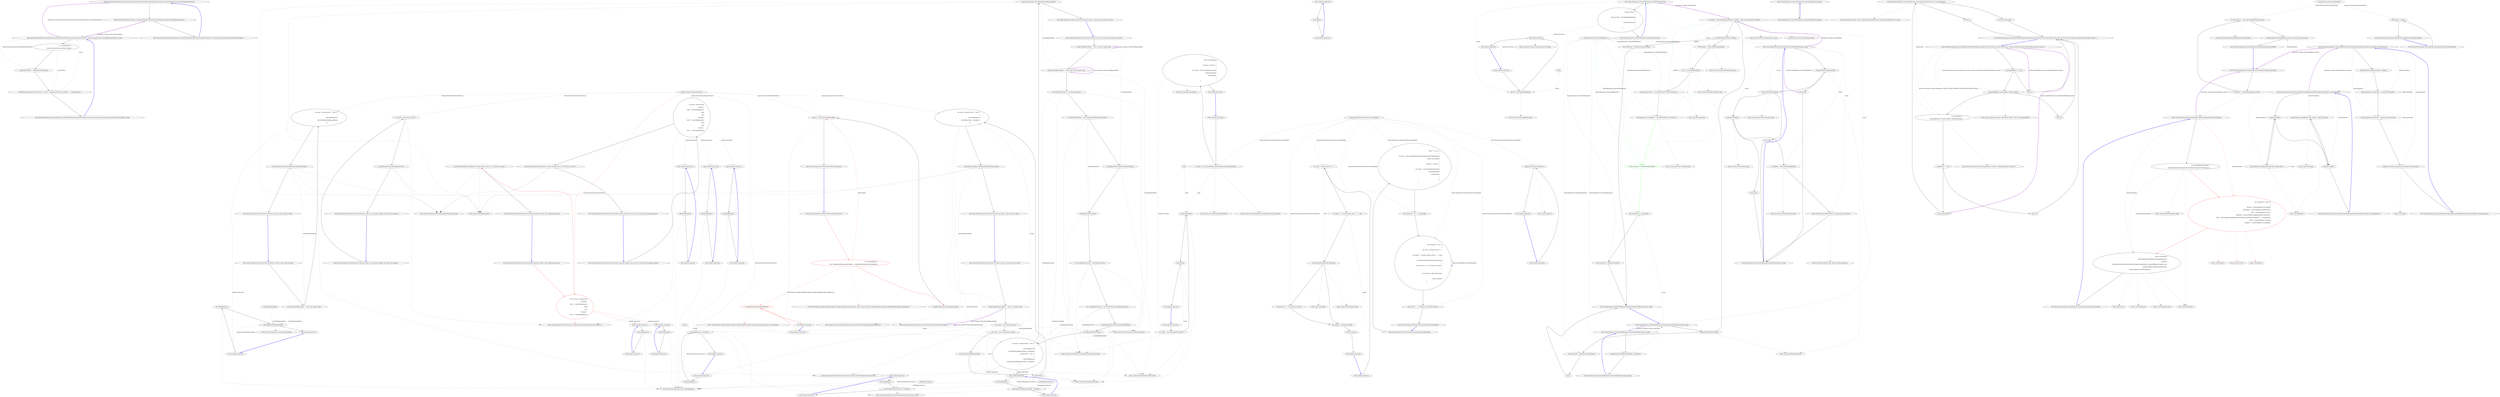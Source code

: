 digraph  {
n0 [cluster="Nancy.Testing.BrowserContextExtensions.MultiPartFormData(Nancy.Testing.BrowserContext, Nancy.Testing.BrowserContextMultipartFormData)", label="Entry Nancy.Testing.BrowserContextExtensions.MultiPartFormData(Nancy.Testing.BrowserContext, Nancy.Testing.BrowserContextMultipartFormData)", span="12-12"];
n1 [cluster="Nancy.Testing.BrowserContextExtensions.MultiPartFormData(Nancy.Testing.BrowserContext, Nancy.Testing.BrowserContextMultipartFormData)", label="MultiPartFormData(browserContext, multipartFormData, BrowserContextMultipartFormData.DefaultBoundaryName)", span="14-14"];
n2 [cluster="Nancy.Testing.BrowserContextExtensions.MultiPartFormData(Nancy.Testing.BrowserContext, Nancy.Testing.BrowserContextMultipartFormData)", label="Exit Nancy.Testing.BrowserContextExtensions.MultiPartFormData(Nancy.Testing.BrowserContext, Nancy.Testing.BrowserContextMultipartFormData)", span="12-12"];
n3 [cluster="Nancy.Testing.BrowserContextExtensions.MultiPartFormData(Nancy.Testing.BrowserContext, Nancy.Testing.BrowserContextMultipartFormData, string)", label="Entry Nancy.Testing.BrowserContextExtensions.MultiPartFormData(Nancy.Testing.BrowserContext, Nancy.Testing.BrowserContextMultipartFormData, string)", span="23-23"];
n4 [cluster="Nancy.Testing.BrowserContextExtensions.MultiPartFormData(Nancy.Testing.BrowserContext, Nancy.Testing.BrowserContextMultipartFormData, string)", label="var contextValues =\r\n                (IBrowserContextValues)browserContext", span="25-26"];
n5 [cluster="Nancy.Testing.BrowserContextExtensions.MultiPartFormData(Nancy.Testing.BrowserContext, Nancy.Testing.BrowserContextMultipartFormData, string)", label="contextValues.Body = multipartFormData.Body", span="28-28"];
n6 [cluster="Nancy.Testing.BrowserContextExtensions.MultiPartFormData(Nancy.Testing.BrowserContext, Nancy.Testing.BrowserContextMultipartFormData, string)", label="contextValues.Headers[''Content-Type''] = new[] { ''multipart/form-data; boundary='' + boundaryName }", span="29-29"];
n7 [cluster="Nancy.Testing.BrowserContextExtensions.MultiPartFormData(Nancy.Testing.BrowserContext, Nancy.Testing.BrowserContextMultipartFormData, string)", label="Exit Nancy.Testing.BrowserContextExtensions.MultiPartFormData(Nancy.Testing.BrowserContext, Nancy.Testing.BrowserContextMultipartFormData, string)", span="23-23"];
m0_43 [cluster="Nancy.Testing.BrowserContext.Body(System.IO.Stream, string)", file="BrowserFixture.cs", label="Entry Nancy.Testing.BrowserContext.Body(System.IO.Stream, string)", span="70-70"];
m0_70 [cluster="Nancy.Testing.Browser.Get(string, System.Action<Nancy.Testing.BrowserContext>)", file="BrowserFixture.cs", label="Entry Nancy.Testing.Browser.Get(string, System.Action<Nancy.Testing.BrowserContext>)", span="50-50"];
m0_66 [cluster="Nancy.Testing.Tests.BrowserFixture.Should_maintain_cookies_when_chaining_requests()", file="BrowserFixture.cs", label="Entry Nancy.Testing.Tests.BrowserFixture.Should_maintain_cookies_when_chaining_requests()", span="90-90"];
m0_67 [cluster="Nancy.Testing.Tests.BrowserFixture.Should_maintain_cookies_when_chaining_requests()", color=red, community=0, file="BrowserFixture.cs", label="16: var result = browser.Get(\r\n                    ''/session'', \r\n                    with => with.HttpRequest())\r\n                .Then\r\n                .Get(\r\n                    ''/session'', \r\n                    with => with.HttpRequest())", span="94-100"];
m0_68 [cluster="Nancy.Testing.Tests.BrowserFixture.Should_maintain_cookies_when_chaining_requests()", file="BrowserFixture.cs", label="result.Body.AsString().ShouldEqual(''Current session value is: I've created a session!'')", span="102-102"];
m0_69 [cluster="Nancy.Testing.Tests.BrowserFixture.Should_maintain_cookies_when_chaining_requests()", file="BrowserFixture.cs", label="Exit Nancy.Testing.Tests.BrowserFixture.Should_maintain_cookies_when_chaining_requests()", span="90-90"];
m0_17 [cluster="Nancy.Testing.Browser.Post(string, System.Action<Nancy.Testing.BrowserContext>)", file="BrowserFixture.cs", label="Entry Nancy.Testing.Browser.Post(string, System.Action<Nancy.Testing.BrowserContext>)", span="94-94"];
m0_24 [cluster="Nancy.Testing.BrowserContext.HttpRequest()", file="BrowserFixture.cs", label="Entry Nancy.Testing.BrowserContext.HttpRequest()", span="116-116"];
m0_123 [cluster="object.ToString()", file="BrowserFixture.cs", label="Entry object.ToString()", span="0-0"];
m0_19 [cluster="object.ShouldEqual(object)", file="BrowserFixture.cs", label="Entry object.ShouldEqual(object)", span="80-80"];
m0_77 [cluster="Nancy.Testing.Tests.BrowserFixture.Should_maintain_cookies_even_if_not_set_on_directly_preceding_request()", file="BrowserFixture.cs", label="Entry Nancy.Testing.Tests.BrowserFixture.Should_maintain_cookies_even_if_not_set_on_directly_preceding_request()", span="106-106"];
m0_78 [cluster="Nancy.Testing.Tests.BrowserFixture.Should_maintain_cookies_even_if_not_set_on_directly_preceding_request()", file="BrowserFixture.cs", label="var result = browser.Get(\r\n                    ''/session'',\r\n                    with => with.HttpRequest())\r\n                .Then\r\n                .Get(\r\n                    ''/nothing'',\r\n                    with => with.HttpRequest())\r\n                .Then\r\n                .Get(\r\n                    ''/session'',\r\n                    with => with.HttpRequest())", span="110-120"];
m0_79 [cluster="Nancy.Testing.Tests.BrowserFixture.Should_maintain_cookies_even_if_not_set_on_directly_preceding_request()", file="BrowserFixture.cs", label="result.Body.AsString().ShouldEqual(''Current session value is: I've created a session!'')", span="122-122"];
m0_80 [cluster="Nancy.Testing.Tests.BrowserFixture.Should_maintain_cookies_even_if_not_set_on_directly_preceding_request()", file="BrowserFixture.cs", label="Exit Nancy.Testing.Tests.BrowserFixture.Should_maintain_cookies_even_if_not_set_on_directly_preceding_request()", span="106-106"];
m0_18 [cluster="Nancy.Testing.BrowserResponseBodyWrapper.AsString()", file="BrowserFixture.cs", label="Entry Nancy.Testing.BrowserResponseBodyWrapper.AsString()", span="30-30"];
m0_94 [cluster="Nancy.Testing.Tests.BrowserFixture.EchoModule.EchoModule()", file="BrowserFixture.cs", label="Entry Nancy.Testing.Tests.BrowserFixture.EchoModule.EchoModule()", span="135-135"];
m0_95 [cluster="Nancy.Testing.Tests.BrowserFixture.EchoModule.EchoModule()", file="BrowserFixture.cs", label="Post[''/''] = ctx =>\r\n                    {\r\n                        var body = new StreamReader(Context.Request.Body).ReadToEnd();\r\n                        return new Response\r\n                                {\r\n                                    Contents = stream =>\r\n                                                {\r\n                                                    var writer = new StreamWriter(stream);\r\n                                                    writer.Write(body);\r\n                                                    writer.Flush();\r\n                                                }\r\n                                };\r\n                    }", span="138-150"];
m0_96 [cluster="Nancy.Testing.Tests.BrowserFixture.EchoModule.EchoModule()", file="BrowserFixture.cs", label="Get[''/nothing''] = ctx => string.Empty", span="152-152"];
m0_97 [cluster="Nancy.Testing.Tests.BrowserFixture.EchoModule.EchoModule()", file="BrowserFixture.cs", label="Get[''/session''] = ctx =>\r\n                    {\r\n                        var value = Session[''moo''] ?? '''';\r\n\r\n                        var output = ''Current session value is: '' + value;\r\n\r\n                        if (string.IsNullOrEmpty(value.ToString()))\r\n                        {\r\n                            Session[''moo''] = ''I've created a session!'';\r\n                        }\r\n\r\n                        var response = (Response)output;\r\n\r\n                        return response;\r\n                    }", span="154-168"];
m0_98 [cluster="Nancy.Testing.Tests.BrowserFixture.EchoModule.EchoModule()", file="BrowserFixture.cs", label="Get[''/type''] = _ => Request.Url.Scheme.ToLower()", span="170-170"];
m0_99 [cluster="Nancy.Testing.Tests.BrowserFixture.EchoModule.EchoModule()", file="BrowserFixture.cs", label="Exit Nancy.Testing.Tests.BrowserFixture.EchoModule.EchoModule()", span="135-135"];
m0_26 [cluster="Nancy.Testing.Tests.BrowserFixture.Should_be_able_to_send_stream_in_body()", file="BrowserFixture.cs", label="Entry Nancy.Testing.Tests.BrowserFixture.Should_be_able_to_send_stream_in_body()", span="40-40"];
m0_27 [cluster="Nancy.Testing.Tests.BrowserFixture.Should_be_able_to_send_stream_in_body()", file="BrowserFixture.cs", label="string thisIsMyRequestBody = ''This is my request body''", span="43-43"];
m0_28 [cluster="Nancy.Testing.Tests.BrowserFixture.Should_be_able_to_send_stream_in_body()", file="BrowserFixture.cs", label="var stream = new MemoryStream()", span="44-44"];
m0_30 [cluster="Nancy.Testing.Tests.BrowserFixture.Should_be_able_to_send_stream_in_body()", file="BrowserFixture.cs", label="writer.Write(thisIsMyRequestBody)", span="46-46"];
m0_33 [cluster="Nancy.Testing.Tests.BrowserFixture.Should_be_able_to_send_stream_in_body()", file="BrowserFixture.cs", label="result.Body.AsString().ShouldEqual(thisIsMyRequestBody)", span="56-56"];
m0_29 [cluster="Nancy.Testing.Tests.BrowserFixture.Should_be_able_to_send_stream_in_body()", file="BrowserFixture.cs", label="var writer = new StreamWriter(stream)", span="45-45"];
m0_32 [cluster="Nancy.Testing.Tests.BrowserFixture.Should_be_able_to_send_stream_in_body()", file="BrowserFixture.cs", label="var result = browser.Post(''/'', with =>\r\n                                           {\r\n                                               with.HttpRequest();\r\n                                               with.Body(stream, ''text/plain'');\r\n                                           })", span="49-53"];
m0_31 [cluster="Nancy.Testing.Tests.BrowserFixture.Should_be_able_to_send_stream_in_body()", file="BrowserFixture.cs", label="writer.Flush()", span="47-47"];
m0_34 [cluster="Nancy.Testing.Tests.BrowserFixture.Should_be_able_to_send_stream_in_body()", file="BrowserFixture.cs", label="Exit Nancy.Testing.Tests.BrowserFixture.Should_be_able_to_send_stream_in_body()", span="40-40"];
m0_36 [cluster="System.IO.StreamWriter.StreamWriter(System.IO.Stream)", file="BrowserFixture.cs", label="Entry System.IO.StreamWriter.StreamWriter(System.IO.Stream)", span="0-0"];
m0_124 [cluster="string.IsNullOrEmpty(string)", file="BrowserFixture.cs", label="Entry string.IsNullOrEmpty(string)", span="0-0"];
m0_44 [cluster="Nancy.Testing.Tests.BrowserFixture.Should_be_able_to_continue_with_another_request()", file="BrowserFixture.cs", label="Entry Nancy.Testing.Tests.BrowserFixture.Should_be_able_to_continue_with_another_request()", span="60-60"];
m0_45 [cluster="Nancy.Testing.Tests.BrowserFixture.Should_be_able_to_continue_with_another_request()", file="BrowserFixture.cs", label="string FirstRequestBody = ''This is my first request body''", span="63-63"];
m0_46 [cluster="Nancy.Testing.Tests.BrowserFixture.Should_be_able_to_continue_with_another_request()", file="BrowserFixture.cs", label="string SecondRequestBody = ''This is my second request body''", span="64-64"];
m0_49 [cluster="Nancy.Testing.Tests.BrowserFixture.Should_be_able_to_continue_with_another_request()", file="BrowserFixture.cs", label="firstRequestWriter.Write(FirstRequestBody)", span="67-67"];
m0_47 [cluster="Nancy.Testing.Tests.BrowserFixture.Should_be_able_to_continue_with_another_request()", file="BrowserFixture.cs", label="var firstRequestStream = new MemoryStream()", span="65-65"];
m0_53 [cluster="Nancy.Testing.Tests.BrowserFixture.Should_be_able_to_continue_with_another_request()", file="BrowserFixture.cs", label="secondRequestWriter.Write(SecondRequestBody)", span="71-71"];
m0_56 [cluster="Nancy.Testing.Tests.BrowserFixture.Should_be_able_to_continue_with_another_request()", file="BrowserFixture.cs", label="result.Body.AsString().ShouldEqual(SecondRequestBody)", span="86-86"];
m0_48 [cluster="Nancy.Testing.Tests.BrowserFixture.Should_be_able_to_continue_with_another_request()", file="BrowserFixture.cs", label="var firstRequestWriter = new StreamWriter(firstRequestStream)", span="66-66"];
m0_55 [cluster="Nancy.Testing.Tests.BrowserFixture.Should_be_able_to_continue_with_another_request()", file="BrowserFixture.cs", label="var result = browser.Post(''/'', with =>\r\n            {\r\n                with.HttpRequest();\r\n                with.Body(firstRequestStream, ''text/plain'');\r\n            }).Then.Post(''/'', with =>\r\n            {\r\n                with.HttpRequest();\r\n                with.Body(secondRequestStream, ''text/plain'');\r\n            })", span="75-83"];
m0_50 [cluster="Nancy.Testing.Tests.BrowserFixture.Should_be_able_to_continue_with_another_request()", file="BrowserFixture.cs", label="firstRequestWriter.Flush()", span="68-68"];
m0_51 [cluster="Nancy.Testing.Tests.BrowserFixture.Should_be_able_to_continue_with_another_request()", file="BrowserFixture.cs", label="var secondRequestStream = new MemoryStream()", span="69-69"];
m0_52 [cluster="Nancy.Testing.Tests.BrowserFixture.Should_be_able_to_continue_with_another_request()", file="BrowserFixture.cs", label="var secondRequestWriter = new StreamWriter(secondRequestStream)", span="70-70"];
m0_54 [cluster="Nancy.Testing.Tests.BrowserFixture.Should_be_able_to_continue_with_another_request()", file="BrowserFixture.cs", label="secondRequestWriter.Flush()", span="72-72"];
m0_57 [cluster="Nancy.Testing.Tests.BrowserFixture.Should_be_able_to_continue_with_another_request()", file="BrowserFixture.cs", label="Exit Nancy.Testing.Tests.BrowserFixture.Should_be_able_to_continue_with_another_request()", span="60-60"];
m0_125 [cluster="lambda expression", file="BrowserFixture.cs", label="Entry lambda expression", span="170-170"];
m0_9 [cluster="lambda expression", color=red, community=0, file="BrowserFixture.cs", label="0: config.Modules(typeof (EchoModule))", span="15-15"];
m0_8 [cluster="lambda expression", file="BrowserFixture.cs", label="Entry lambda expression", span="15-15"];
m0_10 [cluster="lambda expression", file="BrowserFixture.cs", label="Exit lambda expression", span="15-15"];
m0_22 [cluster="lambda expression", file="BrowserFixture.cs", label="with.Body(thisIsMyRequestBody)", span="32-32"];
m0_20 [cluster="lambda expression", file="BrowserFixture.cs", label="Entry lambda expression", span="29-33"];
m0_21 [cluster="lambda expression", file="BrowserFixture.cs", label="with.HttpRequest()", span="31-31"];
m0_23 [cluster="lambda expression", file="BrowserFixture.cs", label="Exit lambda expression", span="29-33"];
m0_41 [cluster="lambda expression", file="BrowserFixture.cs", label="with.Body(stream, ''text/plain'')", span="52-52"];
m0_39 [cluster="lambda expression", file="BrowserFixture.cs", label="Entry lambda expression", span="49-53"];
m0_40 [cluster="lambda expression", file="BrowserFixture.cs", label="with.HttpRequest()", span="51-51"];
m0_42 [cluster="lambda expression", file="BrowserFixture.cs", label="Exit lambda expression", span="49-53"];
m0_60 [cluster="lambda expression", file="BrowserFixture.cs", label="with.Body(firstRequestStream, ''text/plain'')", span="78-78"];
m0_64 [cluster="lambda expression", file="BrowserFixture.cs", label="with.Body(secondRequestStream, ''text/plain'')", span="82-82"];
m0_58 [cluster="lambda expression", file="BrowserFixture.cs", label="Entry lambda expression", span="75-79"];
m0_62 [cluster="lambda expression", file="BrowserFixture.cs", label="Entry lambda expression", span="79-83"];
m0_59 [cluster="lambda expression", file="BrowserFixture.cs", label="with.HttpRequest()", span="77-77"];
m0_61 [cluster="lambda expression", file="BrowserFixture.cs", label="Exit lambda expression", span="75-79"];
m0_63 [cluster="lambda expression", file="BrowserFixture.cs", label="with.HttpRequest()", span="81-81"];
m0_65 [cluster="lambda expression", file="BrowserFixture.cs", label="Exit lambda expression", span="79-83"];
m0_71 [cluster="lambda expression", file="BrowserFixture.cs", label="Entry lambda expression", span="96-96"];
m0_74 [cluster="lambda expression", file="BrowserFixture.cs", label="Entry lambda expression", span="100-100"];
m0_72 [cluster="lambda expression", file="BrowserFixture.cs", label="with.HttpRequest()", span="96-96"];
m0_73 [cluster="lambda expression", file="BrowserFixture.cs", label="Exit lambda expression", span="96-96"];
m0_75 [cluster="lambda expression", file="BrowserFixture.cs", label="with.HttpRequest()", span="100-100"];
m0_76 [cluster="lambda expression", file="BrowserFixture.cs", label="Exit lambda expression", span="100-100"];
m0_81 [cluster="lambda expression", file="BrowserFixture.cs", label="Entry lambda expression", span="112-112"];
m0_84 [cluster="lambda expression", file="BrowserFixture.cs", label="Entry lambda expression", span="116-116"];
m0_87 [cluster="lambda expression", file="BrowserFixture.cs", label="Entry lambda expression", span="120-120"];
m0_82 [cluster="lambda expression", file="BrowserFixture.cs", label="with.HttpRequest()", span="112-112"];
m0_83 [cluster="lambda expression", file="BrowserFixture.cs", label="Exit lambda expression", span="112-112"];
m0_85 [cluster="lambda expression", file="BrowserFixture.cs", label="with.HttpRequest()", span="116-116"];
m0_86 [cluster="lambda expression", file="BrowserFixture.cs", label="Exit lambda expression", span="116-116"];
m0_88 [cluster="lambda expression", file="BrowserFixture.cs", label="with.HttpRequest()", span="120-120"];
m0_89 [cluster="lambda expression", file="BrowserFixture.cs", label="Exit lambda expression", span="120-120"];
m0_100 [cluster="lambda expression", file="BrowserFixture.cs", label="Entry lambda expression", span="138-150"];
m0_101 [cluster="lambda expression", file="BrowserFixture.cs", label="var body = new StreamReader(Context.Request.Body).ReadToEnd()", span="140-140"];
m0_102 [cluster="lambda expression", file="BrowserFixture.cs", label="return new Response\r\n                                {\r\n                                    Contents = stream =>\r\n                                                {\r\n                                                    var writer = new StreamWriter(stream);\r\n                                                    writer.Write(body);\r\n                                                    writer.Flush();\r\n                                                }\r\n                                };", span="141-149"];
m0_109 [cluster="lambda expression", file="BrowserFixture.cs", label="writer.Write(body)", span="146-146"];
m0_103 [cluster="lambda expression", file="BrowserFixture.cs", label="Exit lambda expression", span="138-150"];
m0_108 [cluster="lambda expression", file="BrowserFixture.cs", label="var writer = new StreamWriter(stream)", span="145-145"];
m0_107 [cluster="lambda expression", file="BrowserFixture.cs", label="Entry lambda expression", span="143-148"];
m0_110 [cluster="lambda expression", file="BrowserFixture.cs", label="writer.Flush()", span="147-147"];
m0_111 [cluster="lambda expression", file="BrowserFixture.cs", label="Exit lambda expression", span="143-148"];
m0_112 [cluster="lambda expression", file="BrowserFixture.cs", label="Entry lambda expression", span="152-152"];
m0_113 [cluster="lambda expression", file="BrowserFixture.cs", label="string.Empty", span="152-152"];
m0_114 [cluster="lambda expression", file="BrowserFixture.cs", label="Exit lambda expression", span="152-152"];
m0_115 [cluster="lambda expression", file="BrowserFixture.cs", label="Entry lambda expression", span="154-168"];
m0_116 [cluster="lambda expression", file="BrowserFixture.cs", label="var value = Session[''moo''] ?? ''''", span="156-156"];
m0_117 [cluster="lambda expression", file="BrowserFixture.cs", label="var output = ''Current session value is: '' + value", span="158-158"];
m0_118 [cluster="lambda expression", file="BrowserFixture.cs", label="string.IsNullOrEmpty(value.ToString())", span="160-160"];
m0_120 [cluster="lambda expression", file="BrowserFixture.cs", label="var response = (Response)output", span="165-165"];
m0_119 [cluster="lambda expression", file="BrowserFixture.cs", label="Session[''moo''] = ''I've created a session!''", span="162-162"];
m0_121 [cluster="lambda expression", file="BrowserFixture.cs", label="return response;", span="167-167"];
m0_122 [cluster="lambda expression", file="BrowserFixture.cs", label="Exit lambda expression", span="154-168"];
m0_126 [cluster="lambda expression", file="BrowserFixture.cs", label="Request.Url.Scheme.ToLower()", span="170-170"];
m0_127 [cluster="lambda expression", file="BrowserFixture.cs", label="Exit lambda expression", span="170-170"];
m0_90 [cluster="Nancy.Testing.Tests.BrowserFixture.Should_be_able_to_not_specify_delegate_for_basic_http_request()", file="BrowserFixture.cs", label="Entry Nancy.Testing.Tests.BrowserFixture.Should_be_able_to_not_specify_delegate_for_basic_http_request()", span="126-126"];
m0_91 [cluster="Nancy.Testing.Tests.BrowserFixture.Should_be_able_to_not_specify_delegate_for_basic_http_request()", file="BrowserFixture.cs", label="var result = browser.Get(''/type'')", span="128-128"];
m0_92 [cluster="Nancy.Testing.Tests.BrowserFixture.Should_be_able_to_not_specify_delegate_for_basic_http_request()", file="BrowserFixture.cs", label="result.Body.AsString().ShouldEqual(''http'')", span="130-130"];
m0_93 [cluster="Nancy.Testing.Tests.BrowserFixture.Should_be_able_to_not_specify_delegate_for_basic_http_request()", file="BrowserFixture.cs", label="Exit Nancy.Testing.Tests.BrowserFixture.Should_be_able_to_not_specify_delegate_for_basic_http_request()", span="126-126"];
m0_35 [cluster="System.IO.MemoryStream.MemoryStream()", file="BrowserFixture.cs", label="Entry System.IO.MemoryStream.MemoryStream()", span="0-0"];
m0_37 [cluster="System.IO.StreamWriter.Write(string)", file="BrowserFixture.cs", label="Entry System.IO.StreamWriter.Write(string)", span="0-0"];
m0_104 [cluster="System.IO.StreamReader.StreamReader(System.IO.Stream)", file="BrowserFixture.cs", label="Entry System.IO.StreamReader.StreamReader(System.IO.Stream)", span="0-0"];
m0_38 [cluster="System.IO.StreamWriter.Flush()", file="BrowserFixture.cs", label="Entry System.IO.StreamWriter.Flush()", span="0-0"];
m0_5 [cluster="Nancy.Testing.ConfigurableBootstrapper.ConfigurableBootstrapper(System.Action<Nancy.Testing.ConfigurableBootstrapper.ConfigurableBoostrapperConfigurator>)", file="BrowserFixture.cs", label="Entry Nancy.Testing.ConfigurableBootstrapper.ConfigurableBootstrapper(System.Action<Nancy.Testing.ConfigurableBootstrapper.ConfigurableBoostrapperConfigurator>)", span="38-38"];
m0_11 [cluster="Nancy.Testing.ConfigurableBootstrapper.ConfigurableBoostrapperConfigurator.Modules(params System.Type[])", file="BrowserFixture.cs", label="Entry Nancy.Testing.ConfigurableBootstrapper.ConfigurableBoostrapperConfigurator.Modules(params System.Type[])", span="543-543"];
m0_0 [cluster="Nancy.Testing.Tests.BrowserFixture.BrowserFixture()", file="BrowserFixture.cs", label="Entry Nancy.Testing.Tests.BrowserFixture.BrowserFixture()", span="12-12"];
m0_1 [cluster="Nancy.Testing.Tests.BrowserFixture.BrowserFixture()", color=red, community=0, file="BrowserFixture.cs", label="0: var bootstrapper =\r\n                new ConfigurableBootstrapper(config => config.Modules(typeof (EchoModule)))", span="14-15"];
m0_2 [cluster="Nancy.Testing.Tests.BrowserFixture.BrowserFixture()", file="BrowserFixture.cs", label="CookieBasedSessions.Enable(bootstrapper)", span="17-17"];
m0_3 [cluster="Nancy.Testing.Tests.BrowserFixture.BrowserFixture()", file="BrowserFixture.cs", label="browser = new Browser(bootstrapper)", span="19-19"];
m0_4 [cluster="Nancy.Testing.Tests.BrowserFixture.BrowserFixture()", file="BrowserFixture.cs", label="Exit Nancy.Testing.Tests.BrowserFixture.BrowserFixture()", span="12-12"];
m0_105 [cluster="System.IO.StreamReader.ReadToEnd()", file="BrowserFixture.cs", label="Entry System.IO.StreamReader.ReadToEnd()", span="0-0"];
m0_6 [cluster="Nancy.Session.CookieBasedSessions.Enable(Nancy.Bootstrapper.IApplicationPipelines)", file="BrowserFixture.cs", label="Entry Nancy.Session.CookieBasedSessions.Enable(Nancy.Bootstrapper.IApplicationPipelines)", span="79-79"];
m0_12 [cluster="Nancy.Testing.Tests.BrowserFixture.Should_be_able_to_send_string_in_body()", file="BrowserFixture.cs", label="Entry Nancy.Testing.Tests.BrowserFixture.Should_be_able_to_send_string_in_body()", span="23-23"];
m0_13 [cluster="Nancy.Testing.Tests.BrowserFixture.Should_be_able_to_send_string_in_body()", file="BrowserFixture.cs", label="string thisIsMyRequestBody = ''This is my request body''", span="26-26"];
m0_14 [cluster="Nancy.Testing.Tests.BrowserFixture.Should_be_able_to_send_string_in_body()", file="BrowserFixture.cs", label="var result = browser.Post(''/'', with =>\r\n                                           {\r\n                                               with.HttpRequest();\r\n                                               with.Body(thisIsMyRequestBody);\r\n                                           })", span="29-33"];
m0_15 [cluster="Nancy.Testing.Tests.BrowserFixture.Should_be_able_to_send_string_in_body()", file="BrowserFixture.cs", label="result.Body.AsString().ShouldEqual(thisIsMyRequestBody)", span="36-36"];
m0_16 [cluster="Nancy.Testing.Tests.BrowserFixture.Should_be_able_to_send_string_in_body()", file="BrowserFixture.cs", label="Exit Nancy.Testing.Tests.BrowserFixture.Should_be_able_to_send_string_in_body()", span="23-23"];
m0_128 [cluster="string.ToLower()", file="BrowserFixture.cs", label="Entry string.ToLower()", span="0-0"];
m0_25 [cluster="Nancy.Testing.BrowserContext.Body(string)", file="BrowserFixture.cs", label="Entry Nancy.Testing.BrowserContext.Body(string)", span="60-60"];
m0_106 [cluster="Nancy.Response.Response()", file="BrowserFixture.cs", label="Entry Nancy.Response.Response()", span="15-15"];
m0_7 [cluster="Nancy.Testing.Browser.Browser(Nancy.Bootstrapper.INancyBootstrapper)", file="BrowserFixture.cs", label="Entry Nancy.Testing.Browser.Browser(Nancy.Bootstrapper.INancyBootstrapper)", span="26-26"];
m0_129 [file="BrowserFixture.cs", label="Nancy.Testing.Tests.BrowserFixture", span=""];
m0_130 [file="BrowserFixture.cs", label=thisIsMyRequestBody, span=""];
m0_131 [file="BrowserFixture.cs", label=stream, span=""];
m0_132 [file="BrowserFixture.cs", label=firstRequestStream, span=""];
m0_133 [file="BrowserFixture.cs", label=secondRequestStream, span=""];
m0_134 [file="BrowserFixture.cs", label="Nancy.Testing.Tests.BrowserFixture.EchoModule", span=""];
m0_135 [file="BrowserFixture.cs", label=body, span=""];
m1_14 [cluster="System.IO.Stream.CopyTo(System.IO.Stream)", file="GenericFileResponse.cs", label="Entry System.IO.Stream.CopyTo(System.IO.Stream)", span="0-0"];
m1_15 [cluster="Nancy.Responses.GenericFileResponse.IsSafeFilePath(string, string)", file="GenericFileResponse.cs", label="Entry Nancy.Responses.GenericFileResponse.IsSafeFilePath(string, string)", span="52-52"];
m1_16 [cluster="Nancy.Responses.GenericFileResponse.IsSafeFilePath(string, string)", file="GenericFileResponse.cs", label="string.IsNullOrEmpty(RootPath)", span="54-54"];
m1_18 [cluster="Nancy.Responses.GenericFileResponse.IsSafeFilePath(string, string)", file="GenericFileResponse.cs", label="!Path.HasExtension(filePath)", span="59-59"];
m1_20 [cluster="Nancy.Responses.GenericFileResponse.IsSafeFilePath(string, string)", file="GenericFileResponse.cs", label="!File.Exists(filePath)", span="64-64"];
m1_22 [cluster="Nancy.Responses.GenericFileResponse.IsSafeFilePath(string, string)", file="GenericFileResponse.cs", label="var fullPath = Path.GetFullPath(filePath)", span="69-69"];
m1_23 [cluster="Nancy.Responses.GenericFileResponse.IsSafeFilePath(string, string)", file="GenericFileResponse.cs", label="return fullPath.StartsWith(rootPath, StringComparison.Ordinal);", span="71-71"];
m1_17 [cluster="Nancy.Responses.GenericFileResponse.IsSafeFilePath(string, string)", file="GenericFileResponse.cs", label="return false;", span="56-56"];
m1_19 [cluster="Nancy.Responses.GenericFileResponse.IsSafeFilePath(string, string)", file="GenericFileResponse.cs", label="return false;", span="61-61"];
m1_21 [cluster="Nancy.Responses.GenericFileResponse.IsSafeFilePath(string, string)", file="GenericFileResponse.cs", label="return false;", span="66-66"];
m1_24 [cluster="Nancy.Responses.GenericFileResponse.IsSafeFilePath(string, string)", file="GenericFileResponse.cs", label="Exit Nancy.Responses.GenericFileResponse.IsSafeFilePath(string, string)", span="52-52"];
m1_28 [cluster="System.IO.Path.GetFullPath(string)", file="GenericFileResponse.cs", label="Entry System.IO.Path.GetFullPath(string)", span="0-0"];
m1_5 [cluster="Nancy.Responses.GenericFileResponse.InitializeGenericFileResonse(string, string)", file="GenericFileResponse.cs", label="Entry Nancy.Responses.GenericFileResponse.InitializeGenericFileResonse(string, string)", span="74-74"];
m1_30 [cluster="Nancy.Responses.GenericFileResponse.InitializeGenericFileResonse(string, string)", file="GenericFileResponse.cs", label="string.IsNullOrEmpty(filePath)", span="76-76"];
m1_33 [cluster="Nancy.Responses.GenericFileResponse.InitializeGenericFileResonse(string, string)", file="GenericFileResponse.cs", label="var fullPath = Path.IsPathRooted(filePath) ? filePath : Path.Combine(RootPath, filePath)", span="82-82"];
m1_41 [cluster="Nancy.Responses.GenericFileResponse.InitializeGenericFileResonse(string, string)", file="GenericFileResponse.cs", label="this.ContentType = contentType", span="97-97"];
m1_31 [cluster="Nancy.Responses.GenericFileResponse.InitializeGenericFileResonse(string, string)", file="GenericFileResponse.cs", label="this.StatusCode = HttpStatusCode.NotFound", span="78-78"];
m1_32 [cluster="Nancy.Responses.GenericFileResponse.InitializeGenericFileResonse(string, string)", file="GenericFileResponse.cs", label="return;", span="79-79"];
m1_34 [cluster="Nancy.Responses.GenericFileResponse.InitializeGenericFileResonse(string, string)", file="GenericFileResponse.cs", label="!IsSafeFilePath(RootPath, fullPath)", span="84-84"];
m1_36 [cluster="Nancy.Responses.GenericFileResponse.InitializeGenericFileResonse(string, string)", file="GenericFileResponse.cs", label="this.Filename = Path.GetFileName(fullPath)", span="90-90"];
m1_37 [cluster="Nancy.Responses.GenericFileResponse.InitializeGenericFileResonse(string, string)", file="GenericFileResponse.cs", label="var fi = new FileInfo(fullPath)", span="92-92"];
m1_40 [cluster="Nancy.Responses.GenericFileResponse.InitializeGenericFileResonse(string, string)", color=green, community=0, file="GenericFileResponse.cs", label="18: this.Contents = GetFileContent(fullPath)", span="96-96"];
m1_35 [cluster="Nancy.Responses.GenericFileResponse.InitializeGenericFileResonse(string, string)", file="GenericFileResponse.cs", label="this.StatusCode = HttpStatusCode.NotFound", span="86-86"];
m1_38 [cluster="Nancy.Responses.GenericFileResponse.InitializeGenericFileResonse(string, string)", file="GenericFileResponse.cs", label="this.Headers[''ETag''] = fi.LastWriteTimeUtc.Ticks.ToString(''x'')", span="94-94"];
m1_39 [cluster="Nancy.Responses.GenericFileResponse.InitializeGenericFileResonse(string, string)", file="GenericFileResponse.cs", label="this.Headers[''Last-Modified''] = fi.LastWriteTimeUtc.ToString(''R'')", span="95-95"];
m1_42 [cluster="Nancy.Responses.GenericFileResponse.InitializeGenericFileResonse(string, string)", file="GenericFileResponse.cs", label="this.StatusCode = HttpStatusCode.OK", span="98-98"];
m1_43 [cluster="Nancy.Responses.GenericFileResponse.InitializeGenericFileResonse(string, string)", file="GenericFileResponse.cs", label="Exit Nancy.Responses.GenericFileResponse.InitializeGenericFileResonse(string, string)", span="74-74"];
m1_49 [cluster="System.DateTime.ToString(string)", file="GenericFileResponse.cs", label="Entry System.DateTime.ToString(string)", span="0-0"];
m1_45 [cluster="System.IO.Path.Combine(string, string)", file="GenericFileResponse.cs", label="Entry System.IO.Path.Combine(string, string)", span="0-0"];
m1_25 [cluster="string.IsNullOrEmpty(string)", file="GenericFileResponse.cs", label="Entry string.IsNullOrEmpty(string)", span="0-0"];
m1_2 [cluster="Nancy.Responses.GenericFileResponse.GenericFileResponse(string, string)", file="GenericFileResponse.cs", label="Entry Nancy.Responses.GenericFileResponse.GenericFileResponse(string, string)", span="30-30"];
m1_3 [cluster="Nancy.Responses.GenericFileResponse.GenericFileResponse(string, string)", file="GenericFileResponse.cs", label="InitializeGenericFileResonse(filePath, contentType)", span="32-32"];
m1_4 [cluster="Nancy.Responses.GenericFileResponse.GenericFileResponse(string, string)", file="GenericFileResponse.cs", label="Exit Nancy.Responses.GenericFileResponse.GenericFileResponse(string, string)", span="30-30"];
m1_26 [cluster="System.IO.Path.HasExtension(string)", file="GenericFileResponse.cs", label="Entry System.IO.Path.HasExtension(string)", span="0-0"];
m1_13 [cluster="System.IO.File.OpenRead(string)", file="GenericFileResponse.cs", label="Entry System.IO.File.OpenRead(string)", span="0-0"];
m1_48 [cluster="long.ToString(string)", file="GenericFileResponse.cs", label="Entry long.ToString(string)", span="0-0"];
m1_0 [cluster="Nancy.Responses.GenericFileResponse.GenericFileResponse(string)", file="GenericFileResponse.cs", label="Entry Nancy.Responses.GenericFileResponse.GenericFileResponse(string)", span="19-19"];
m1_1 [cluster="Nancy.Responses.GenericFileResponse.GenericFileResponse(string)", file="GenericFileResponse.cs", label="Exit Nancy.Responses.GenericFileResponse.GenericFileResponse(string)", span="19-19"];
m1_46 [cluster="System.IO.Path.GetFileName(string)", file="GenericFileResponse.cs", label="Entry System.IO.Path.GetFileName(string)", span="0-0"];
m1_47 [cluster="System.IO.FileInfo.FileInfo(string)", file="GenericFileResponse.cs", label="Entry System.IO.FileInfo.FileInfo(string)", span="0-0"];
m1_6 [cluster="Nancy.Responses.GenericFileResponse.GetFileContent(string)", file="GenericFileResponse.cs", label="Entry Nancy.Responses.GenericFileResponse.GetFileContent(string)", span="41-41"];
m1_7 [cluster="Nancy.Responses.GenericFileResponse.GetFileContent(string)", file="GenericFileResponse.cs", label="return stream =>\r\n            {\r\n                using (var file = File.OpenRead(filePath))\r\n                {\r\n                    file.CopyTo(stream);\r\n                }\r\n            };", span="43-49"];
m1_8 [cluster="Nancy.Responses.GenericFileResponse.GetFileContent(string)", file="GenericFileResponse.cs", label="Exit Nancy.Responses.GenericFileResponse.GetFileContent(string)", span="41-41"];
m1_9 [cluster="lambda expression", file="GenericFileResponse.cs", label="Entry lambda expression", span="43-49"];
m1_10 [cluster="lambda expression", file="GenericFileResponse.cs", label="var file = File.OpenRead(filePath)", span="45-45"];
m1_11 [cluster="lambda expression", file="GenericFileResponse.cs", label="file.CopyTo(stream)", span="47-47"];
m1_12 [cluster="lambda expression", file="GenericFileResponse.cs", label="Exit lambda expression", span="43-49"];
m1_44 [cluster="System.IO.Path.IsPathRooted(string)", file="GenericFileResponse.cs", label="Entry System.IO.Path.IsPathRooted(string)", span="0-0"];
m1_27 [cluster="System.IO.File.Exists(string)", file="GenericFileResponse.cs", label="Entry System.IO.File.Exists(string)", span="0-0"];
m1_29 [cluster="string.StartsWith(string, System.StringComparison)", file="GenericFileResponse.cs", label="Entry string.StartsWith(string, System.StringComparison)", span="0-0"];
m1_50 [file="GenericFileResponse.cs", label="Nancy.Responses.GenericFileResponse", span=""];
m1_51 [file="GenericFileResponse.cs", label=string, span=""];
m2_38 [cluster="long.TryParse(string, System.Globalization.NumberStyles, System.IFormatProvider, out long)", file="NancyHandler.cs", label="Entry long.TryParse(string, System.Globalization.NumberStyles, System.IFormatProvider, out long)", span="0-0"];
m2_9 [cluster="Nancy.INancyEngine.HandleRequest(Nancy.Request)", file="NancyHandler.cs", label="Entry Nancy.INancyEngine.HandleRequest(Nancy.Request)", span="46-46"];
m2_15 [cluster="Unk.ToDictionary", file="NancyHandler.cs", label="Entry Unk.ToDictionary", span=""];
m2_10 [cluster="Nancy.Hosting.Aspnet.NancyHandler.SetNancyResponseToHttpResponse(HttpContextBase, Nancy.Response)", file="NancyHandler.cs", label="Entry Nancy.Hosting.Aspnet.NancyHandler.SetNancyResponseToHttpResponse(HttpContextBase, Nancy.Response)", span="81-81"];
m2_39 [cluster="Nancy.Hosting.Aspnet.NancyHandler.SetNancyResponseToHttpResponse(HttpContextBase, Nancy.Response)", file="NancyHandler.cs", label="SetHttpResponseHeaders(context, response)", span="83-83"];
m2_40 [cluster="Nancy.Hosting.Aspnet.NancyHandler.SetNancyResponseToHttpResponse(HttpContextBase, Nancy.Response)", file="NancyHandler.cs", label="context.Response.ContentType = response.ContentType", span="85-85"];
m2_41 [cluster="Nancy.Hosting.Aspnet.NancyHandler.SetNancyResponseToHttpResponse(HttpContextBase, Nancy.Response)", file="NancyHandler.cs", label="context.Response.StatusCode = (int)response.StatusCode", span="86-86"];
m2_42 [cluster="Nancy.Hosting.Aspnet.NancyHandler.SetNancyResponseToHttpResponse(HttpContextBase, Nancy.Response)", file="NancyHandler.cs", label="response.Contents.Invoke(context.Response.OutputStream)", span="87-87"];
m2_43 [cluster="Nancy.Hosting.Aspnet.NancyHandler.SetNancyResponseToHttpResponse(HttpContextBase, Nancy.Response)", file="NancyHandler.cs", label="Exit Nancy.Hosting.Aspnet.NancyHandler.SetNancyResponseToHttpResponse(HttpContextBase, Nancy.Response)", span="81-81"];
m2_21 [cluster="Unk.ToUpperInvariant", file="NancyHandler.cs", label="Entry Unk.ToUpperInvariant", span=""];
m2_20 [cluster="Request.cstr", file="NancyHandler.cs", label="Entry Request.cstr", span=""];
m2_22 [cluster="Unk.FromStream", file="NancyHandler.cs", label="Entry Unk.FromStream", span=""];
m2_17 [cluster="Nancy.Url.Url()", file="NancyHandler.cs", label="Entry Nancy.Url.Url()", span="14-14"];
m2_8 [cluster="Nancy.Hosting.Aspnet.NancyHandler.CreateNancyRequest(HttpContextBase)", file="NancyHandler.cs", label="Entry Nancy.Hosting.Aspnet.NancyHandler.CreateNancyRequest(HttpContextBase)", span="28-28"];
m2_11 [cluster="Nancy.Hosting.Aspnet.NancyHandler.CreateNancyRequest(HttpContextBase)", file="NancyHandler.cs", label="var expectedRequestLength =\r\n                GetExpectedRequestLength(context.Request.Headers.ToDictionary())", span="30-31"];
m2_12 [cluster="Nancy.Hosting.Aspnet.NancyHandler.CreateNancyRequest(HttpContextBase)", color=red, community=0, file="NancyHandler.cs", label="16: var nancyUrl = new Url\r\n                               {\r\n                                   Scheme = context.Request.Url.Scheme,\r\n                                   HostName = context.Request.UserHostName,\r\n                                   Port = context.Request.Url.Port,\r\n                                   BasePath = context.Request.ApplicationPath.TrimEnd('/'),\r\n                                   Path = context.Request.AppRelativeCurrentExecutionFilePath.Replace(''~'', string.Empty),\r\n                                   Query = context.Request.Url.Query,\r\n                                   Fragment = context.Request.Url.Fragment,\r\n                               }", span="33-42"];
m2_13 [cluster="Nancy.Hosting.Aspnet.NancyHandler.CreateNancyRequest(HttpContextBase)", file="NancyHandler.cs", label="return new Request(\r\n                context.Request.HttpMethod.ToUpperInvariant(),\r\n                nancyUrl,\r\n                RequestStream.FromStream(context.Request.InputStream, expectedRequestLength, true),\r\n                context.Request.Headers.ToDictionary(),\r\n                context.Request.UserHostAddress);", span="44-49"];
m2_14 [cluster="Nancy.Hosting.Aspnet.NancyHandler.CreateNancyRequest(HttpContextBase)", file="NancyHandler.cs", label="Exit Nancy.Hosting.Aspnet.NancyHandler.CreateNancyRequest(HttpContextBase)", span="28-28"];
m2_23 [cluster="Nancy.Hosting.Aspnet.NancyHandler.GetExpectedRequestLength(System.Collections.Generic.IDictionary<string, System.Collections.Generic.IEnumerable<string>>)", file="NancyHandler.cs", label="Entry Nancy.Hosting.Aspnet.NancyHandler.GetExpectedRequestLength(System.Collections.Generic.IDictionary<string, System.Collections.Generic.IEnumerable<string>>)", span="52-52"];
m2_24 [cluster="Nancy.Hosting.Aspnet.NancyHandler.GetExpectedRequestLength(System.Collections.Generic.IDictionary<string, System.Collections.Generic.IEnumerable<string>>)", file="NancyHandler.cs", label="incomingHeaders == null", span="54-54"];
m2_26 [cluster="Nancy.Hosting.Aspnet.NancyHandler.GetExpectedRequestLength(System.Collections.Generic.IDictionary<string, System.Collections.Generic.IEnumerable<string>>)", file="NancyHandler.cs", label="!incomingHeaders.ContainsKey(''Content-Length'')", span="59-59"];
m2_28 [cluster="Nancy.Hosting.Aspnet.NancyHandler.GetExpectedRequestLength(System.Collections.Generic.IDictionary<string, System.Collections.Generic.IEnumerable<string>>)", file="NancyHandler.cs", label="var headerValue =\r\n                incomingHeaders[''Content-Length''].SingleOrDefault()", span="64-65"];
m2_25 [cluster="Nancy.Hosting.Aspnet.NancyHandler.GetExpectedRequestLength(System.Collections.Generic.IDictionary<string, System.Collections.Generic.IEnumerable<string>>)", file="NancyHandler.cs", label="return 0;", span="56-56"];
m2_27 [cluster="Nancy.Hosting.Aspnet.NancyHandler.GetExpectedRequestLength(System.Collections.Generic.IDictionary<string, System.Collections.Generic.IEnumerable<string>>)", file="NancyHandler.cs", label="return 0;", span="61-61"];
m2_29 [cluster="Nancy.Hosting.Aspnet.NancyHandler.GetExpectedRequestLength(System.Collections.Generic.IDictionary<string, System.Collections.Generic.IEnumerable<string>>)", file="NancyHandler.cs", label="headerValue == null", span="67-67"];
m2_32 [cluster="Nancy.Hosting.Aspnet.NancyHandler.GetExpectedRequestLength(System.Collections.Generic.IDictionary<string, System.Collections.Generic.IEnumerable<string>>)", file="NancyHandler.cs", label="!long.TryParse(headerValue, NumberStyles.Any, CultureInfo.InvariantCulture, out contentLength)", span="73-73"];
m2_30 [cluster="Nancy.Hosting.Aspnet.NancyHandler.GetExpectedRequestLength(System.Collections.Generic.IDictionary<string, System.Collections.Generic.IEnumerable<string>>)", file="NancyHandler.cs", label="return 0;", span="69-69"];
m2_31 [cluster="Nancy.Hosting.Aspnet.NancyHandler.GetExpectedRequestLength(System.Collections.Generic.IDictionary<string, System.Collections.Generic.IEnumerable<string>>)", file="NancyHandler.cs", label="long contentLength", span="72-72"];
m2_33 [cluster="Nancy.Hosting.Aspnet.NancyHandler.GetExpectedRequestLength(System.Collections.Generic.IDictionary<string, System.Collections.Generic.IEnumerable<string>>)", file="NancyHandler.cs", label="return 0;", span="75-75"];
m2_34 [cluster="Nancy.Hosting.Aspnet.NancyHandler.GetExpectedRequestLength(System.Collections.Generic.IDictionary<string, System.Collections.Generic.IEnumerable<string>>)", file="NancyHandler.cs", label="return contentLength;", span="78-78"];
m2_35 [cluster="Nancy.Hosting.Aspnet.NancyHandler.GetExpectedRequestLength(System.Collections.Generic.IDictionary<string, System.Collections.Generic.IEnumerable<string>>)", file="NancyHandler.cs", label="Exit Nancy.Hosting.Aspnet.NancyHandler.GetExpectedRequestLength(System.Collections.Generic.IDictionary<string, System.Collections.Generic.IEnumerable<string>>)", span="52-52"];
m2_44 [cluster="Nancy.Hosting.Aspnet.NancyHandler.SetHttpResponseHeaders(HttpContextBase, Nancy.Response)", file="NancyHandler.cs", label="Entry Nancy.Hosting.Aspnet.NancyHandler.SetHttpResponseHeaders(HttpContextBase, Nancy.Response)", span="90-90"];
m2_46 [cluster="Nancy.Hosting.Aspnet.NancyHandler.SetHttpResponseHeaders(HttpContextBase, Nancy.Response)", file="NancyHandler.cs", label="response.Headers", span="92-92"];
m2_47 [cluster="Nancy.Hosting.Aspnet.NancyHandler.SetHttpResponseHeaders(HttpContextBase, Nancy.Response)", file="NancyHandler.cs", label="context.Response.AddHeader(header.Key, header.Value)", span="94-94"];
m2_48 [cluster="Nancy.Hosting.Aspnet.NancyHandler.SetHttpResponseHeaders(HttpContextBase, Nancy.Response)", file="NancyHandler.cs", label="response.Cookies", span="97-97"];
m2_49 [cluster="Nancy.Hosting.Aspnet.NancyHandler.SetHttpResponseHeaders(HttpContextBase, Nancy.Response)", file="NancyHandler.cs", label="context.Response.AddHeader(''Set-Cookie'', cookie.ToString())", span="99-99"];
m2_50 [cluster="Nancy.Hosting.Aspnet.NancyHandler.SetHttpResponseHeaders(HttpContextBase, Nancy.Response)", file="NancyHandler.cs", label="Exit Nancy.Hosting.Aspnet.NancyHandler.SetHttpResponseHeaders(HttpContextBase, Nancy.Response)", span="90-90"];
m2_37 [cluster="System.Collections.Generic.IEnumerable<TSource>.SingleOrDefault<TSource>()", file="NancyHandler.cs", label="Entry System.Collections.Generic.IEnumerable<TSource>.SingleOrDefault<TSource>()", span="0-0"];
m2_51 [cluster="Unk.AddHeader", file="NancyHandler.cs", label="Entry Unk.AddHeader", span=""];
m2_3 [cluster="Nancy.Hosting.Aspnet.NancyHandler.ProcessRequest(HttpContextBase)", file="NancyHandler.cs", label="Entry Nancy.Hosting.Aspnet.NancyHandler.ProcessRequest(HttpContextBase)", span="18-18"];
m2_4 [cluster="Nancy.Hosting.Aspnet.NancyHandler.ProcessRequest(HttpContextBase)", file="NancyHandler.cs", label="var request = CreateNancyRequest(context)", span="20-20"];
m2_6 [cluster="Nancy.Hosting.Aspnet.NancyHandler.ProcessRequest(HttpContextBase)", file="NancyHandler.cs", label="SetNancyResponseToHttpResponse(context, nancyContext.Response)", span="24-24"];
m2_5 [cluster="Nancy.Hosting.Aspnet.NancyHandler.ProcessRequest(HttpContextBase)", file="NancyHandler.cs", label="var nancyContext = this.engine.HandleRequest(request)", span="22-22"];
m2_7 [cluster="Nancy.Hosting.Aspnet.NancyHandler.ProcessRequest(HttpContextBase)", file="NancyHandler.cs", label="Exit Nancy.Hosting.Aspnet.NancyHandler.ProcessRequest(HttpContextBase)", span="18-18"];
m2_45 [cluster="Unk.Invoke", file="NancyHandler.cs", label="Entry Unk.Invoke", span=""];
m2_16 [cluster="Unk.GetExpectedRequestLength", file="NancyHandler.cs", label="Entry Unk.GetExpectedRequestLength", span=""];
m2_36 [cluster="System.Collections.Generic.IDictionary<TKey, TValue>.ContainsKey(TKey)", file="NancyHandler.cs", label="Entry System.Collections.Generic.IDictionary<TKey, TValue>.ContainsKey(TKey)", span="0-0"];
m2_0 [cluster="Nancy.Hosting.Aspnet.NancyHandler.NancyHandler(Nancy.INancyEngine)", file="NancyHandler.cs", label="Entry Nancy.Hosting.Aspnet.NancyHandler.NancyHandler(Nancy.INancyEngine)", span="13-13"];
m2_1 [cluster="Nancy.Hosting.Aspnet.NancyHandler.NancyHandler(Nancy.INancyEngine)", file="NancyHandler.cs", label="this.engine = engine", span="15-15"];
m2_2 [cluster="Nancy.Hosting.Aspnet.NancyHandler.NancyHandler(Nancy.INancyEngine)", file="NancyHandler.cs", label="Exit Nancy.Hosting.Aspnet.NancyHandler.NancyHandler(Nancy.INancyEngine)", span="13-13"];
m2_19 [cluster="Unk.Replace", file="NancyHandler.cs", label="Entry Unk.Replace", span=""];
m2_18 [cluster="Unk.TrimEnd", file="NancyHandler.cs", label="Entry Unk.TrimEnd", span=""];
m2_52 [cluster="object.ToString()", file="NancyHandler.cs", label="Entry object.ToString()", span="0-0"];
m2_53 [file="NancyHandler.cs", label="Nancy.Hosting.Aspnet.NancyHandler", span=""];
n0 -> n1  [key=0, style=solid];
n1 -> n2  [key=0, style=solid];
n1 -> n3  [key=2, style=dotted];
n2 -> n0  [color=blue, key=0, style=bold];
n3 -> n4  [key=0, style=solid];
n3 -> n5  [color=darkseagreen4, key=1, label="Nancy.Testing.BrowserContextMultipartFormData", style=dashed];
n3 -> n6  [color=darkseagreen4, key=1, label=string, style=dashed];
n3 -> n0  [color=darkorchid, key=3, label="Parameter variable Nancy.Testing.BrowserContextMultipartFormData multipartFormData", style=bold];
n3 -> n1  [color=darkorchid, key=3, label="Parameter variable string boundaryName", style=bold];
n4 -> n5  [key=0, style=solid];
n4 -> n6  [color=darkseagreen4, key=1, label=contextValues, style=dashed];
n5 -> n6  [key=0, style=solid];
n6 -> n7  [key=0, style=solid];
n7 -> n3  [color=blue, key=0, style=bold];
m0_66 -> m0_67  [color=red, key=0, style=solid];
m0_67 -> m0_68  [color=red, key=0, style=solid];
m0_67 -> m0_70  [color=red, key=2, style=dotted];
m0_67 -> m0_71  [color=red, key=1, label="lambda expression", style=dashed];
m0_67 -> m0_74  [color=red, key=1, label="lambda expression", style=dashed];
m0_68 -> m0_69  [key=0, style=solid];
m0_68 -> m0_18  [key=2, style=dotted];
m0_68 -> m0_19  [key=2, style=dotted];
m0_69 -> m0_66  [color=blue, key=0, style=bold];
m0_77 -> m0_78  [key=0, style=solid];
m0_78 -> m0_79  [key=0, style=solid];
m0_78 -> m0_70  [key=2, style=dotted];
m0_78 -> m0_81  [color=darkseagreen4, key=1, label="lambda expression", style=dashed];
m0_78 -> m0_84  [color=darkseagreen4, key=1, label="lambda expression", style=dashed];
m0_78 -> m0_87  [color=darkseagreen4, key=1, label="lambda expression", style=dashed];
m0_79 -> m0_80  [key=0, style=solid];
m0_79 -> m0_18  [key=2, style=dotted];
m0_79 -> m0_19  [key=2, style=dotted];
m0_80 -> m0_77  [color=blue, key=0, style=bold];
m0_94 -> m0_95  [key=0, style=solid];
m0_95 -> m0_96  [key=0, style=solid];
m0_96 -> m0_97  [key=0, style=solid];
m0_97 -> m0_98  [key=0, style=solid];
m0_97 -> m0_97  [color=darkorchid, key=3, label="method methodReturn Nancy.Response ", style=bold];
m0_98 -> m0_99  [key=0, style=solid];
m0_99 -> m0_94  [color=blue, key=0, style=bold];
m0_26 -> m0_27  [key=0, style=solid];
m0_27 -> m0_28  [key=0, style=solid];
m0_27 -> m0_30  [color=darkseagreen4, key=1, label=thisIsMyRequestBody, style=dashed];
m0_27 -> m0_33  [color=darkseagreen4, key=1, label=thisIsMyRequestBody, style=dashed];
m0_27 -> m0_7  [color=darkorchid, key=3, label="Local variable string thisIsMyRequestBody", style=bold];
m0_28 -> m0_29  [key=0, style=solid];
m0_28 -> m0_35  [key=2, style=dotted];
m0_28 -> m0_32  [color=darkseagreen4, key=1, label=stream, style=dashed];
m0_28 -> m0_41  [color=darkseagreen4, key=1, label=stream, style=dashed];
m0_30 -> m0_31  [key=0, style=solid];
m0_30 -> m0_37  [key=2, style=dotted];
m0_33 -> m0_34  [key=0, style=solid];
m0_33 -> m0_18  [key=2, style=dotted];
m0_33 -> m0_19  [key=2, style=dotted];
m0_29 -> m0_30  [key=0, style=solid];
m0_29 -> m0_36  [key=2, style=dotted];
m0_29 -> m0_31  [color=darkseagreen4, key=1, label=writer, style=dashed];
m0_32 -> m0_33  [key=0, style=solid];
m0_32 -> m0_17  [key=2, style=dotted];
m0_32 -> m0_39  [color=darkseagreen4, key=1, label="lambda expression", style=dashed];
m0_31 -> m0_32  [key=0, style=solid];
m0_31 -> m0_38  [key=2, style=dotted];
m0_34 -> m0_26  [color=blue, key=0, style=bold];
m0_44 -> m0_45  [key=0, style=solid];
m0_45 -> m0_46  [key=0, style=solid];
m0_45 -> m0_49  [color=darkseagreen4, key=1, label=FirstRequestBody, style=dashed];
m0_45 -> m0_45  [color=darkorchid, key=3, label="Local variable string FirstRequestBody", style=bold];
m0_46 -> m0_47  [key=0, style=solid];
m0_46 -> m0_53  [color=darkseagreen4, key=1, label=SecondRequestBody, style=dashed];
m0_46 -> m0_56  [color=darkseagreen4, key=1, label=SecondRequestBody, style=dashed];
m0_46 -> m0_46  [color=darkorchid, key=3, label="Local variable string SecondRequestBody", style=bold];
m0_49 -> m0_50  [key=0, style=solid];
m0_49 -> m0_37  [key=2, style=dotted];
m0_47 -> m0_48  [key=0, style=solid];
m0_47 -> m0_35  [key=2, style=dotted];
m0_47 -> m0_55  [color=darkseagreen4, key=1, label=firstRequestStream, style=dashed];
m0_47 -> m0_60  [color=darkseagreen4, key=1, label=firstRequestStream, style=dashed];
m0_53 -> m0_54  [key=0, style=solid];
m0_53 -> m0_37  [key=2, style=dotted];
m0_56 -> m0_57  [key=0, style=solid];
m0_56 -> m0_18  [key=2, style=dotted];
m0_56 -> m0_19  [key=2, style=dotted];
m0_48 -> m0_49  [key=0, style=solid];
m0_48 -> m0_36  [key=2, style=dotted];
m0_48 -> m0_50  [color=darkseagreen4, key=1, label=firstRequestWriter, style=dashed];
m0_55 -> m0_56  [key=0, style=solid];
m0_55 -> m0_17  [key=2, style=dotted];
m0_55 -> m0_58  [color=darkseagreen4, key=1, label="lambda expression", style=dashed];
m0_55 -> m0_62  [color=darkseagreen4, key=1, label="lambda expression", style=dashed];
m0_50 -> m0_51  [key=0, style=solid];
m0_50 -> m0_38  [key=2, style=dotted];
m0_51 -> m0_52  [key=0, style=solid];
m0_51 -> m0_35  [key=2, style=dotted];
m0_51 -> m0_55  [color=darkseagreen4, key=1, label=secondRequestStream, style=dashed];
m0_51 -> m0_64  [color=darkseagreen4, key=1, label=secondRequestStream, style=dashed];
m0_52 -> m0_53  [key=0, style=solid];
m0_52 -> m0_36  [key=2, style=dotted];
m0_52 -> m0_54  [color=darkseagreen4, key=1, label=secondRequestWriter, style=dashed];
m0_54 -> m0_55  [key=0, style=solid];
m0_54 -> m0_38  [key=2, style=dotted];
m0_57 -> m0_44  [color=blue, key=0, style=bold];
m0_125 -> m0_126  [key=0, style=solid];
m0_9 -> m0_10  [color=red, key=0, style=solid];
m0_9 -> m0_11  [color=red, key=2, style=dotted];
m0_8 -> m0_9  [color=red, key=0, style=solid];
m0_10 -> m0_8  [color=blue, key=0, style=bold];
m0_22 -> m0_23  [key=0, style=solid];
m0_22 -> m0_25  [key=2, style=dotted];
m0_20 -> m0_21  [key=0, style=solid];
m0_20 -> m0_22  [color=darkseagreen4, key=1, label="Nancy.Testing.BrowserContext", style=dashed];
m0_21 -> m0_22  [key=0, style=solid];
m0_21 -> m0_24  [key=2, style=dotted];
m0_23 -> m0_20  [color=blue, key=0, style=bold];
m0_41 -> m0_42  [key=0, style=solid];
m0_41 -> m0_43  [key=2, style=dotted];
m0_39 -> m0_40  [key=0, style=solid];
m0_39 -> m0_41  [color=darkseagreen4, key=1, label="Nancy.Testing.BrowserContext", style=dashed];
m0_40 -> m0_41  [key=0, style=solid];
m0_40 -> m0_24  [key=2, style=dotted];
m0_42 -> m0_39  [color=blue, key=0, style=bold];
m0_60 -> m0_61  [key=0, style=solid];
m0_60 -> m0_43  [key=2, style=dotted];
m0_64 -> m0_65  [key=0, style=solid];
m0_64 -> m0_43  [key=2, style=dotted];
m0_58 -> m0_59  [key=0, style=solid];
m0_58 -> m0_60  [color=darkseagreen4, key=1, label="Nancy.Testing.BrowserContext", style=dashed];
m0_62 -> m0_63  [key=0, style=solid];
m0_62 -> m0_64  [color=darkseagreen4, key=1, label="Nancy.Testing.BrowserContext", style=dashed];
m0_59 -> m0_60  [key=0, style=solid];
m0_59 -> m0_24  [key=2, style=dotted];
m0_61 -> m0_58  [color=blue, key=0, style=bold];
m0_63 -> m0_64  [key=0, style=solid];
m0_63 -> m0_24  [key=2, style=dotted];
m0_65 -> m0_62  [color=blue, key=0, style=bold];
m0_71 -> m0_72  [key=0, style=solid];
m0_74 -> m0_75  [key=0, style=solid];
m0_72 -> m0_73  [key=0, style=solid];
m0_72 -> m0_24  [key=2, style=dotted];
m0_73 -> m0_71  [color=blue, key=0, style=bold];
m0_75 -> m0_76  [key=0, style=solid];
m0_75 -> m0_24  [key=2, style=dotted];
m0_76 -> m0_74  [color=blue, key=0, style=bold];
m0_81 -> m0_82  [key=0, style=solid];
m0_84 -> m0_85  [key=0, style=solid];
m0_87 -> m0_88  [key=0, style=solid];
m0_82 -> m0_83  [key=0, style=solid];
m0_82 -> m0_24  [key=2, style=dotted];
m0_83 -> m0_81  [color=blue, key=0, style=bold];
m0_85 -> m0_86  [key=0, style=solid];
m0_85 -> m0_24  [key=2, style=dotted];
m0_86 -> m0_84  [color=blue, key=0, style=bold];
m0_88 -> m0_89  [key=0, style=solid];
m0_88 -> m0_24  [key=2, style=dotted];
m0_89 -> m0_87  [color=blue, key=0, style=bold];
m0_100 -> m0_101  [key=0, style=solid];
m0_101 -> m0_102  [key=0, style=solid];
m0_101 -> m0_104  [key=2, style=dotted];
m0_101 -> m0_105  [key=2, style=dotted];
m0_101 -> m0_109  [color=darkseagreen4, key=1, label=body, style=dashed];
m0_102 -> m0_103  [key=0, style=solid];
m0_102 -> m0_106  [key=2, style=dotted];
m0_102 -> m0_108  [color=darkseagreen4, key=1, label="System.IO.Stream", style=dashed];
m0_109 -> m0_110  [key=0, style=solid];
m0_109 -> m0_37  [key=2, style=dotted];
m0_103 -> m0_100  [color=blue, key=0, style=bold];
m0_108 -> m0_109  [key=0, style=solid];
m0_108 -> m0_36  [key=2, style=dotted];
m0_108 -> m0_110  [color=darkseagreen4, key=1, label=writer, style=dashed];
m0_107 -> m0_108  [key=0, style=solid];
m0_110 -> m0_111  [key=0, style=solid];
m0_110 -> m0_38  [key=2, style=dotted];
m0_111 -> m0_107  [color=blue, key=0, style=bold];
m0_112 -> m0_113  [key=0, style=solid];
m0_113 -> m0_114  [key=0, style=solid];
m0_114 -> m0_112  [color=blue, key=0, style=bold];
m0_115 -> m0_116  [key=0, style=solid];
m0_116 -> m0_117  [key=0, style=solid];
m0_116 -> m0_118  [color=darkseagreen4, key=1, label=value, style=dashed];
m0_117 -> m0_118  [key=0, style=solid];
m0_117 -> m0_120  [color=darkseagreen4, key=1, label=output, style=dashed];
m0_118 -> m0_119  [key=0, style=solid];
m0_118 -> m0_120  [key=0, style=solid];
m0_118 -> m0_123  [key=2, style=dotted];
m0_118 -> m0_124  [key=2, style=dotted];
m0_120 -> m0_121  [key=0, style=solid];
m0_119 -> m0_120  [key=0, style=solid];
m0_121 -> m0_122  [key=0, style=solid];
m0_122 -> m0_115  [color=blue, key=0, style=bold];
m0_126 -> m0_127  [key=0, style=solid];
m0_126 -> m0_128  [key=2, style=dotted];
m0_127 -> m0_125  [color=blue, key=0, style=bold];
m0_90 -> m0_91  [key=0, style=solid];
m0_91 -> m0_92  [key=0, style=solid];
m0_91 -> m0_70  [key=2, style=dotted];
m0_92 -> m0_93  [key=0, style=solid];
m0_92 -> m0_18  [key=2, style=dotted];
m0_92 -> m0_19  [key=2, style=dotted];
m0_93 -> m0_90  [color=blue, key=0, style=bold];
m0_0 -> m0_1  [color=red, key=0, style=solid];
m0_1 -> m0_2  [color=red, key=0, style=solid];
m0_1 -> m0_5  [color=red, key=2, style=dotted];
m0_1 -> m0_9  [color=red, key=1, label="Nancy.Testing.ConfigurableBootstrapper.ConfigurableBoostrapperConfigurator", style=dashed];
m0_1 -> m0_3  [color=red, key=1, label=bootstrapper, style=dashed];
m0_2 -> m0_3  [key=0, style=solid];
m0_2 -> m0_6  [key=2, style=dotted];
m0_3 -> m0_4  [key=0, style=solid];
m0_3 -> m0_7  [key=2, style=dotted];
m0_4 -> m0_0  [color=blue, key=0, style=bold];
m0_12 -> m0_13  [key=0, style=solid];
m0_13 -> m0_14  [key=0, style=solid];
m0_13 -> m0_22  [color=darkseagreen4, key=1, label=thisIsMyRequestBody, style=dashed];
m0_13 -> m0_15  [color=darkseagreen4, key=1, label=thisIsMyRequestBody, style=dashed];
m0_14 -> m0_15  [key=0, style=solid];
m0_14 -> m0_17  [key=2, style=dotted];
m0_14 -> m0_20  [color=darkseagreen4, key=1, label="lambda expression", style=dashed];
m0_15 -> m0_16  [key=0, style=solid];
m0_15 -> m0_18  [key=2, style=dotted];
m0_15 -> m0_19  [key=2, style=dotted];
m0_16 -> m0_12  [color=blue, key=0, style=bold];
m0_7 -> m0_7  [color=darkorchid, key=3, label="Local variable string thisIsMyRequestBody", style=bold];
m0_129 -> m0_3  [color=darkseagreen4, key=1, label="Nancy.Testing.Tests.BrowserFixture", style=dashed];
m0_129 -> m0_14  [color=darkseagreen4, key=1, label="Nancy.Testing.Tests.BrowserFixture", style=dashed];
m0_129 -> m0_32  [color=darkseagreen4, key=1, label="Nancy.Testing.Tests.BrowserFixture", style=dashed];
m0_129 -> m0_55  [color=darkseagreen4, key=1, label="Nancy.Testing.Tests.BrowserFixture", style=dashed];
m0_129 -> m0_67  [color=red, key=1, label="Nancy.Testing.Tests.BrowserFixture", style=dashed];
m0_129 -> m0_78  [color=darkseagreen4, key=1, label="Nancy.Testing.Tests.BrowserFixture", style=dashed];
m0_129 -> m0_91  [color=darkseagreen4, key=1, label="Nancy.Testing.Tests.BrowserFixture", style=dashed];
m0_130 -> m0_22  [color=darkseagreen4, key=1, label=thisIsMyRequestBody, style=dashed];
m0_131 -> m0_41  [color=darkseagreen4, key=1, label=stream, style=dashed];
m0_132 -> m0_60  [color=darkseagreen4, key=1, label=firstRequestStream, style=dashed];
m0_133 -> m0_64  [color=darkseagreen4, key=1, label=secondRequestStream, style=dashed];
m0_134 -> m0_95  [color=darkseagreen4, key=1, label="Nancy.Testing.Tests.BrowserFixture.EchoModule", style=dashed];
m0_134 -> m0_101  [color=darkseagreen4, key=1, label="Nancy.Testing.Tests.BrowserFixture.EchoModule", style=dashed];
m0_134 -> m0_96  [color=darkseagreen4, key=1, label="Nancy.Testing.Tests.BrowserFixture.EchoModule", style=dashed];
m0_134 -> m0_97  [color=darkseagreen4, key=1, label="Nancy.Testing.Tests.BrowserFixture.EchoModule", style=dashed];
m0_134 -> m0_116  [color=darkseagreen4, key=1, label="Nancy.Testing.Tests.BrowserFixture.EchoModule", style=dashed];
m0_134 -> m0_119  [color=darkseagreen4, key=1, label="Nancy.Testing.Tests.BrowserFixture.EchoModule", style=dashed];
m0_134 -> m0_98  [color=darkseagreen4, key=1, label="Nancy.Testing.Tests.BrowserFixture.EchoModule", style=dashed];
m0_134 -> m0_126  [color=darkseagreen4, key=1, label="Nancy.Testing.Tests.BrowserFixture.EchoModule", style=dashed];
m0_135 -> m0_109  [color=darkseagreen4, key=1, label=body, style=dashed];
m1_15 -> m1_16  [key=0, style=solid];
m1_15 -> m1_18  [color=darkseagreen4, key=1, label=string, style=dashed];
m1_15 -> m1_20  [color=darkseagreen4, key=1, label=string, style=dashed];
m1_15 -> m1_22  [color=darkseagreen4, key=1, label=string, style=dashed];
m1_15 -> m1_23  [color=darkseagreen4, key=1, label=string, style=dashed];
m1_15 -> m1_17  [color=darkorchid, key=3, label="method methodReturn bool IsSafeFilePath", style=bold];
m1_15 -> m1_33  [color=darkorchid, key=3, label="Parameter variable string filePath", style=bold];
m1_16 -> m1_17  [key=0, style=solid];
m1_16 -> m1_18  [key=0, style=solid];
m1_16 -> m1_25  [key=2, style=dotted];
m1_18 -> m1_19  [key=0, style=solid];
m1_18 -> m1_20  [key=0, style=solid];
m1_18 -> m1_26  [key=2, style=dotted];
m1_20 -> m1_21  [key=0, style=solid];
m1_20 -> m1_22  [key=0, style=solid];
m1_20 -> m1_27  [key=2, style=dotted];
m1_22 -> m1_23  [key=0, style=solid];
m1_22 -> m1_28  [key=2, style=dotted];
m1_23 -> m1_24  [key=0, style=solid];
m1_23 -> m1_29  [key=2, style=dotted];
m1_17 -> m1_24  [key=0, style=solid];
m1_19 -> m1_24  [key=0, style=solid];
m1_21 -> m1_24  [key=0, style=solid];
m1_24 -> m1_15  [color=blue, key=0, style=bold];
m1_5 -> m1_30  [key=0, style=solid];
m1_5 -> m1_33  [color=darkseagreen4, key=1, label=string, style=dashed];
m1_5 -> m1_41  [color=darkseagreen4, key=1, label=string, style=dashed];
m1_5 -> m1_2  [color=darkorchid, key=3, label="Parameter variable string contentType", style=bold];
m1_30 -> m1_31  [key=0, style=solid];
m1_30 -> m1_33  [key=0, style=solid];
m1_30 -> m1_25  [key=2, style=dotted];
m1_33 -> m1_34  [key=0, style=solid];
m1_33 -> m1_44  [key=2, style=dotted];
m1_33 -> m1_45  [key=2, style=dotted];
m1_33 -> m1_36  [color=darkseagreen4, key=1, label=fullPath, style=dashed];
m1_33 -> m1_37  [color=darkseagreen4, key=1, label=fullPath, style=dashed];
m1_33 -> m1_40  [color=green, key=1, label=fullPath, style=dashed];
m1_41 -> m1_42  [key=0, style=solid];
m1_31 -> m1_32  [key=0, style=solid];
m1_32 -> m1_43  [key=0, style=solid];
m1_34 -> m1_35  [key=0, style=solid];
m1_34 -> m1_36  [key=0, style=solid];
m1_34 -> m1_15  [key=2, style=dotted];
m1_36 -> m1_37  [key=0, style=solid];
m1_36 -> m1_46  [key=2, style=dotted];
m1_37 -> m1_38  [key=0, style=solid];
m1_37 -> m1_47  [key=2, style=dotted];
m1_37 -> m1_39  [color=darkseagreen4, key=1, label=fi, style=dashed];
m1_40 -> m1_41  [color=green, key=0, style=solid];
m1_40 -> m1_6  [color=green, key=2, style=dotted];
m1_35 -> m1_43  [key=0, style=solid];
m1_38 -> m1_39  [key=0, style=solid];
m1_38 -> m1_48  [key=2, style=dotted];
m1_39 -> m1_40  [color=green, key=0, style=solid];
m1_39 -> m1_49  [key=2, style=dotted];
m1_42 -> m1_43  [key=0, style=solid];
m1_43 -> m1_5  [color=blue, key=0, style=bold];
m1_2 -> m1_3  [key=0, style=solid];
m1_3 -> m1_4  [key=0, style=solid];
m1_3 -> m1_5  [key=2, style=dotted];
m1_4 -> m1_2  [color=blue, key=0, style=bold];
m1_0 -> m1_1  [key=0, style=solid];
m1_1 -> m1_0  [color=blue, key=0, style=bold];
m1_6 -> m1_7  [key=0, style=solid];
m1_6 -> m1_10  [color=darkseagreen4, key=1, label=string, style=dashed];
m1_6 -> m1_33  [color=darkorchid, key=3, label="Parameter variable string filePath", style=bold];
m1_7 -> m1_8  [key=0, style=solid];
m1_7 -> m1_11  [color=darkseagreen4, key=1, label="System.IO.Stream", style=dashed];
m1_8 -> m1_6  [color=blue, key=0, style=bold];
m1_9 -> m1_10  [key=0, style=solid];
m1_9 -> m1_11  [color=darkseagreen4, key=1, label="System.IO.Stream", style=dashed];
m1_10 -> m1_11  [key=0, style=solid];
m1_10 -> m1_13  [key=2, style=dotted];
m1_11 -> m1_12  [key=0, style=solid];
m1_11 -> m1_14  [key=2, style=dotted];
m1_12 -> m1_9  [color=blue, key=0, style=bold];
m1_50 -> m1_3  [color=darkseagreen4, key=1, label="Nancy.Responses.GenericFileResponse", style=dashed];
m1_50 -> m1_31  [color=darkseagreen4, key=1, label="Nancy.Responses.GenericFileResponse", style=dashed];
m1_50 -> m1_35  [color=darkseagreen4, key=1, label="Nancy.Responses.GenericFileResponse", style=dashed];
m1_50 -> m1_36  [color=darkseagreen4, key=1, label="Nancy.Responses.GenericFileResponse", style=dashed];
m1_50 -> m1_38  [color=darkseagreen4, key=1, label="Nancy.Responses.GenericFileResponse", style=dashed];
m1_50 -> m1_39  [color=darkseagreen4, key=1, label="Nancy.Responses.GenericFileResponse", style=dashed];
m1_50 -> m1_40  [color=green, key=1, label="Nancy.Responses.GenericFileResponse", style=dashed];
m1_50 -> m1_41  [color=darkseagreen4, key=1, label="Nancy.Responses.GenericFileResponse", style=dashed];
m1_50 -> m1_42  [color=darkseagreen4, key=1, label="Nancy.Responses.GenericFileResponse", style=dashed];
m1_51 -> m1_10  [color=darkseagreen4, key=1, label=string, style=dashed];
m2_10 -> m2_39  [key=0, style=solid];
m2_10 -> m2_40  [color=darkseagreen4, key=1, label=HttpContextBase, style=dashed];
m2_10 -> m2_41  [color=darkseagreen4, key=1, label="Nancy.Response", style=dashed];
m2_10 -> m2_42  [color=darkseagreen4, key=1, label="Nancy.Response", style=dashed];
m2_10 -> m2_3  [color=darkorchid, key=3, label="Parameter variable HttpContextBase context", style=bold];
m2_39 -> m2_40  [key=0, style=solid];
m2_39 -> m2_44  [key=2, style=dotted];
m2_40 -> m2_41  [key=0, style=solid];
m2_40 -> m2_40  [color=darkseagreen4, key=1, label=HttpContextBase, style=dashed];
m2_41 -> m2_42  [key=0, style=solid];
m2_41 -> m2_41  [color=darkseagreen4, key=1, label=HttpContextBase, style=dashed];
m2_42 -> m2_43  [key=0, style=solid];
m2_42 -> m2_45  [key=2, style=dotted];
m2_43 -> m2_10  [color=blue, key=0, style=bold];
m2_8 -> m2_11  [key=0, style=solid];
m2_8 -> m2_12  [color=red, key=1, label=HttpContextBase, style=dashed];
m2_8 -> m2_13  [color=darkseagreen4, key=1, label=HttpContextBase, style=dashed];
m2_8 -> m2_3  [color=darkorchid, key=3, label="Parameter variable HttpContextBase context", style=bold];
m2_11 -> m2_12  [color=red, key=0, style=solid];
m2_11 -> m2_15  [key=2, style=dotted];
m2_11 -> m2_16  [key=2, style=dotted];
m2_11 -> m2_13  [color=darkseagreen4, key=1, label=expectedRequestLength, style=dashed];
m2_12 -> m2_13  [color=red, key=0, style=solid];
m2_12 -> m2_17  [color=red, key=2, style=dotted];
m2_12 -> m2_18  [color=red, key=2, style=dotted];
m2_12 -> m2_19  [color=red, key=2, style=dotted];
m2_13 -> m2_14  [key=0, style=solid];
m2_13 -> m2_20  [key=2, style=dotted];
m2_13 -> m2_21  [key=2, style=dotted];
m2_13 -> m2_22  [key=2, style=dotted];
m2_13 -> m2_15  [key=2, style=dotted];
m2_14 -> m2_8  [color=blue, key=0, style=bold];
m2_23 -> m2_24  [key=0, style=solid];
m2_23 -> m2_26  [color=darkseagreen4, key=1, label="System.Collections.Generic.IDictionary<string, System.Collections.Generic.IEnumerable<string>>", style=dashed];
m2_23 -> m2_28  [color=darkseagreen4, key=1, label="System.Collections.Generic.IDictionary<string, System.Collections.Generic.IEnumerable<string>>", style=dashed];
m2_23 -> m2_25  [color=darkorchid, key=3, label="method methodReturn long GetExpectedRequestLength", style=bold];
m2_23 -> m2_31  [color=darkorchid, key=3, label="method methodReturn long GetExpectedRequestLength", style=bold];
m2_24 -> m2_25  [key=0, style=solid];
m2_24 -> m2_26  [key=0, style=solid];
m2_26 -> m2_27  [key=0, style=solid];
m2_26 -> m2_28  [key=0, style=solid];
m2_26 -> m2_36  [key=2, style=dotted];
m2_28 -> m2_29  [key=0, style=solid];
m2_28 -> m2_37  [key=2, style=dotted];
m2_28 -> m2_32  [color=darkseagreen4, key=1, label=headerValue, style=dashed];
m2_25 -> m2_35  [key=0, style=solid];
m2_27 -> m2_35  [key=0, style=solid];
m2_29 -> m2_30  [key=0, style=solid];
m2_29 -> m2_31  [key=0, style=solid];
m2_32 -> m2_33  [key=0, style=solid];
m2_32 -> m2_34  [key=0, style=solid];
m2_32 -> m2_38  [key=2, style=dotted];
m2_30 -> m2_35  [key=0, style=solid];
m2_31 -> m2_32  [key=0, style=solid];
m2_33 -> m2_35  [key=0, style=solid];
m2_34 -> m2_35  [key=0, style=solid];
m2_35 -> m2_23  [color=blue, key=0, style=bold];
m2_44 -> m2_46  [key=0, style=solid];
m2_44 -> m2_47  [color=darkseagreen4, key=1, label=HttpContextBase, style=dashed];
m2_44 -> m2_48  [color=darkseagreen4, key=1, label="Nancy.Response", style=dashed];
m2_44 -> m2_49  [color=darkseagreen4, key=1, label=HttpContextBase, style=dashed];
m2_44 -> m2_10  [color=darkorchid, key=3, label="Parameter variable Nancy.Response response", style=bold];
m2_46 -> m2_47  [key=0, style=solid];
m2_46 -> m2_48  [key=0, style=solid];
m2_47 -> m2_46  [key=0, style=solid];
m2_47 -> m2_51  [key=2, style=dotted];
m2_47 -> m2_47  [color=darkseagreen4, key=1, label=header, style=dashed];
m2_48 -> m2_49  [key=0, style=solid];
m2_48 -> m2_50  [key=0, style=solid];
m2_49 -> m2_48  [key=0, style=solid];
m2_49 -> m2_52  [key=2, style=dotted];
m2_49 -> m2_51  [key=2, style=dotted];
m2_50 -> m2_44  [color=blue, key=0, style=bold];
m2_3 -> m2_4  [key=0, style=solid];
m2_3 -> m2_6  [color=darkseagreen4, key=1, label=HttpContextBase, style=dashed];
m2_4 -> m2_5  [key=0, style=solid];
m2_4 -> m2_8  [key=2, style=dotted];
m2_6 -> m2_7  [key=0, style=solid];
m2_6 -> m2_10  [key=2, style=dotted];
m2_5 -> m2_6  [key=0, style=solid];
m2_5 -> m2_9  [key=2, style=dotted];
m2_7 -> m2_3  [color=blue, key=0, style=bold];
m2_0 -> m2_1  [key=0, style=solid];
m2_1 -> m2_2  [key=0, style=solid];
m2_2 -> m2_0  [color=blue, key=0, style=bold];
m2_53 -> m2_1  [color=darkseagreen4, key=1, label="Nancy.Hosting.Aspnet.NancyHandler", style=dashed];
m2_53 -> m2_5  [color=darkseagreen4, key=1, label="Nancy.Hosting.Aspnet.NancyHandler", style=dashed];
}
